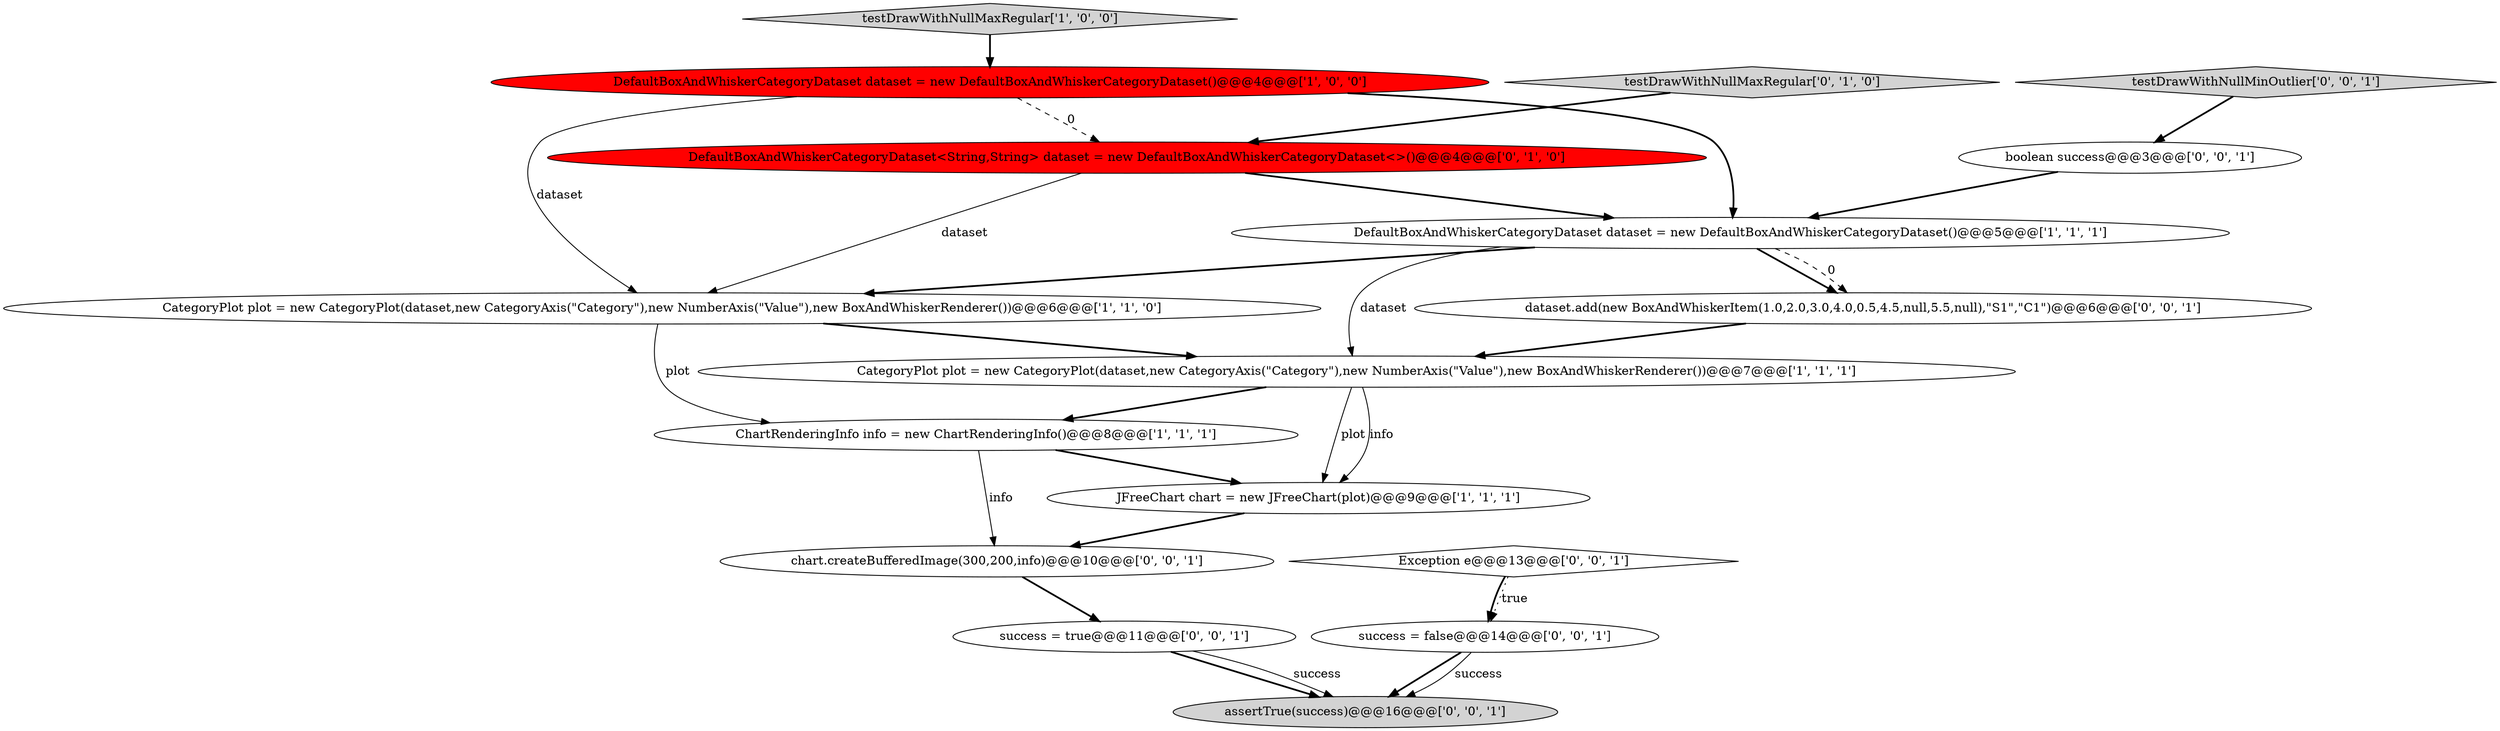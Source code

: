 digraph {
3 [style = filled, label = "testDrawWithNullMaxRegular['1', '0', '0']", fillcolor = lightgray, shape = diamond image = "AAA0AAABBB1BBB"];
9 [style = filled, label = "success = true@@@11@@@['0', '0', '1']", fillcolor = white, shape = ellipse image = "AAA0AAABBB3BBB"];
6 [style = filled, label = "CategoryPlot plot = new CategoryPlot(dataset,new CategoryAxis(\"Category\"),new NumberAxis(\"Value\"),new BoxAndWhiskerRenderer())@@@7@@@['1', '1', '1']", fillcolor = white, shape = ellipse image = "AAA0AAABBB1BBB"];
1 [style = filled, label = "JFreeChart chart = new JFreeChart(plot)@@@9@@@['1', '1', '1']", fillcolor = white, shape = ellipse image = "AAA0AAABBB1BBB"];
13 [style = filled, label = "success = false@@@14@@@['0', '0', '1']", fillcolor = white, shape = ellipse image = "AAA0AAABBB3BBB"];
8 [style = filled, label = "DefaultBoxAndWhiskerCategoryDataset<String,String> dataset = new DefaultBoxAndWhiskerCategoryDataset<>()@@@4@@@['0', '1', '0']", fillcolor = red, shape = ellipse image = "AAA1AAABBB2BBB"];
14 [style = filled, label = "testDrawWithNullMinOutlier['0', '0', '1']", fillcolor = lightgray, shape = diamond image = "AAA0AAABBB3BBB"];
15 [style = filled, label = "dataset.add(new BoxAndWhiskerItem(1.0,2.0,3.0,4.0,0.5,4.5,null,5.5,null),\"S1\",\"C1\")@@@6@@@['0', '0', '1']", fillcolor = white, shape = ellipse image = "AAA0AAABBB3BBB"];
16 [style = filled, label = "chart.createBufferedImage(300,200,info)@@@10@@@['0', '0', '1']", fillcolor = white, shape = ellipse image = "AAA0AAABBB3BBB"];
5 [style = filled, label = "DefaultBoxAndWhiskerCategoryDataset dataset = new DefaultBoxAndWhiskerCategoryDataset()@@@5@@@['1', '1', '1']", fillcolor = white, shape = ellipse image = "AAA0AAABBB1BBB"];
2 [style = filled, label = "CategoryPlot plot = new CategoryPlot(dataset,new CategoryAxis(\"Category\"),new NumberAxis(\"Value\"),new BoxAndWhiskerRenderer())@@@6@@@['1', '1', '0']", fillcolor = white, shape = ellipse image = "AAA0AAABBB1BBB"];
11 [style = filled, label = "assertTrue(success)@@@16@@@['0', '0', '1']", fillcolor = lightgray, shape = ellipse image = "AAA0AAABBB3BBB"];
10 [style = filled, label = "Exception e@@@13@@@['0', '0', '1']", fillcolor = white, shape = diamond image = "AAA0AAABBB3BBB"];
0 [style = filled, label = "DefaultBoxAndWhiskerCategoryDataset dataset = new DefaultBoxAndWhiskerCategoryDataset()@@@4@@@['1', '0', '0']", fillcolor = red, shape = ellipse image = "AAA1AAABBB1BBB"];
4 [style = filled, label = "ChartRenderingInfo info = new ChartRenderingInfo()@@@8@@@['1', '1', '1']", fillcolor = white, shape = ellipse image = "AAA0AAABBB1BBB"];
7 [style = filled, label = "testDrawWithNullMaxRegular['0', '1', '0']", fillcolor = lightgray, shape = diamond image = "AAA0AAABBB2BBB"];
12 [style = filled, label = "boolean success@@@3@@@['0', '0', '1']", fillcolor = white, shape = ellipse image = "AAA0AAABBB3BBB"];
2->4 [style = solid, label="plot"];
12->5 [style = bold, label=""];
9->11 [style = bold, label=""];
9->11 [style = solid, label="success"];
2->6 [style = bold, label=""];
8->2 [style = solid, label="dataset"];
5->15 [style = bold, label=""];
15->6 [style = bold, label=""];
6->1 [style = solid, label="plot"];
7->8 [style = bold, label=""];
13->11 [style = bold, label=""];
3->0 [style = bold, label=""];
6->4 [style = bold, label=""];
5->2 [style = bold, label=""];
8->5 [style = bold, label=""];
10->13 [style = bold, label=""];
10->13 [style = dotted, label="true"];
1->16 [style = bold, label=""];
14->12 [style = bold, label=""];
4->16 [style = solid, label="info"];
6->1 [style = solid, label="info"];
0->8 [style = dashed, label="0"];
4->1 [style = bold, label=""];
0->2 [style = solid, label="dataset"];
5->15 [style = dashed, label="0"];
13->11 [style = solid, label="success"];
16->9 [style = bold, label=""];
0->5 [style = bold, label=""];
5->6 [style = solid, label="dataset"];
}
